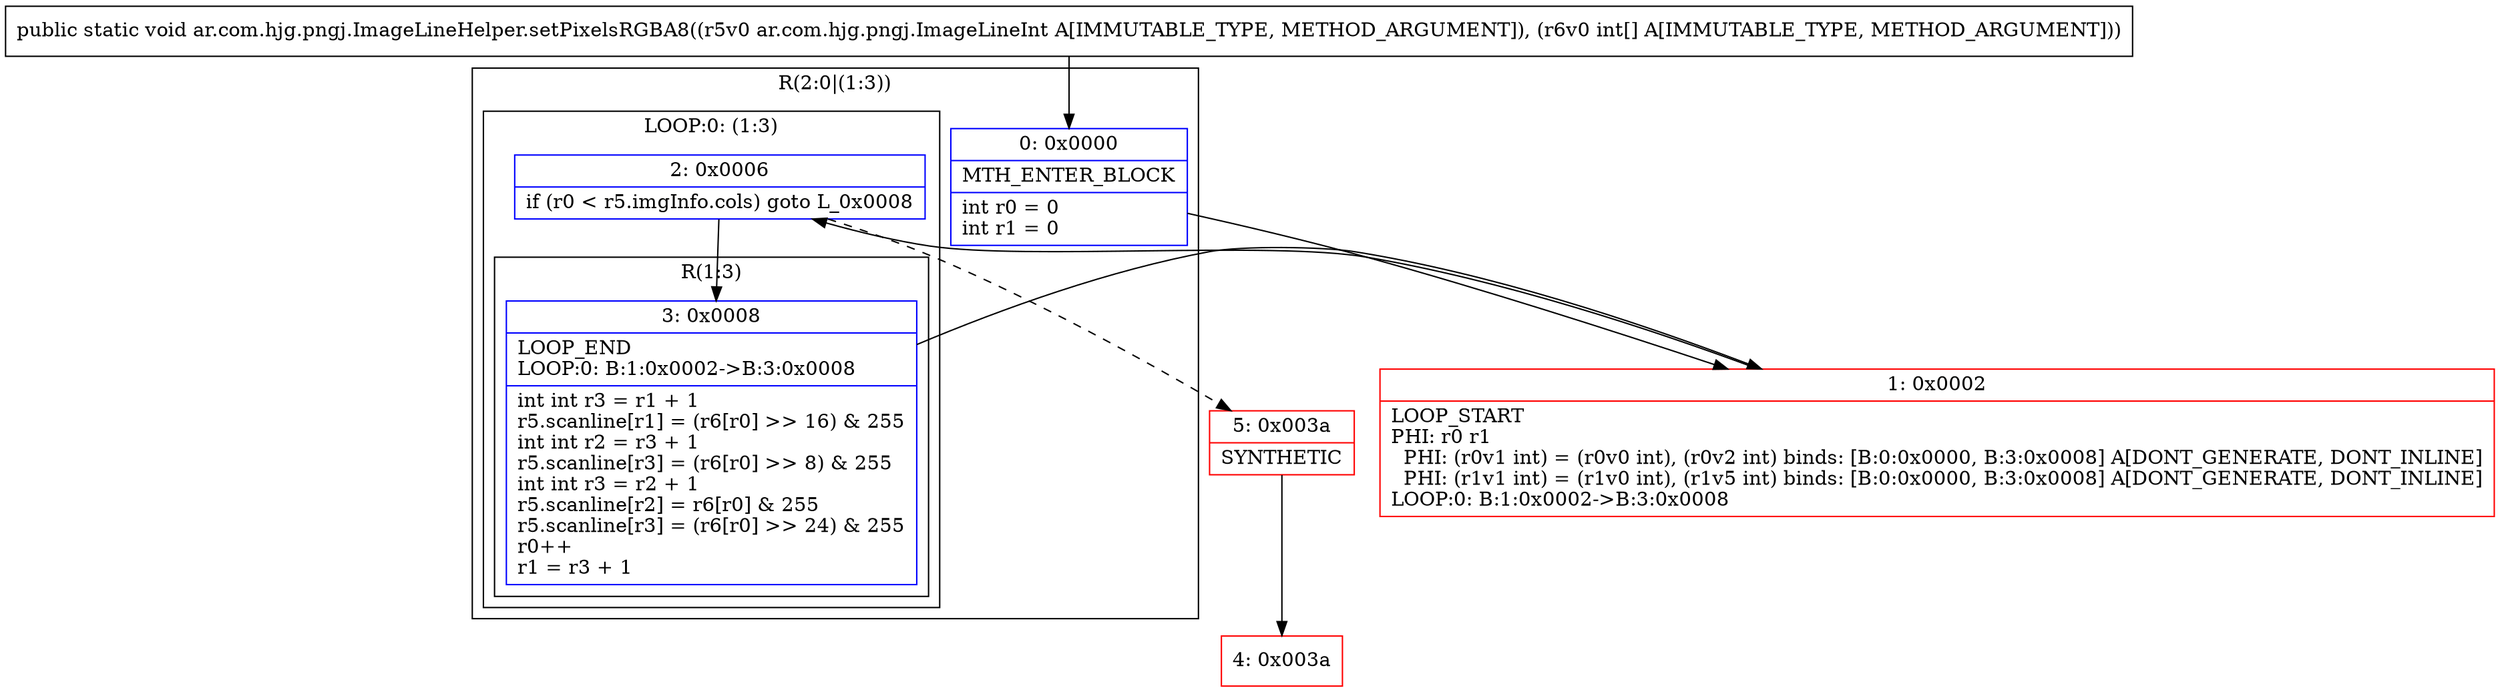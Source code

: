 digraph "CFG forar.com.hjg.pngj.ImageLineHelper.setPixelsRGBA8(Lar\/com\/hjg\/pngj\/ImageLineInt;[I)V" {
subgraph cluster_Region_1575134241 {
label = "R(2:0|(1:3))";
node [shape=record,color=blue];
Node_0 [shape=record,label="{0\:\ 0x0000|MTH_ENTER_BLOCK\l|int r0 = 0\lint r1 = 0\l}"];
subgraph cluster_LoopRegion_224055942 {
label = "LOOP:0: (1:3)";
node [shape=record,color=blue];
Node_2 [shape=record,label="{2\:\ 0x0006|if (r0 \< r5.imgInfo.cols) goto L_0x0008\l}"];
subgraph cluster_Region_1215191581 {
label = "R(1:3)";
node [shape=record,color=blue];
Node_3 [shape=record,label="{3\:\ 0x0008|LOOP_END\lLOOP:0: B:1:0x0002\-\>B:3:0x0008\l|int int r3 = r1 + 1\lr5.scanline[r1] = (r6[r0] \>\> 16) & 255\lint int r2 = r3 + 1\lr5.scanline[r3] = (r6[r0] \>\> 8) & 255\lint int r3 = r2 + 1\lr5.scanline[r2] = r6[r0] & 255\lr5.scanline[r3] = (r6[r0] \>\> 24) & 255\lr0++\lr1 = r3 + 1\l}"];
}
}
}
Node_1 [shape=record,color=red,label="{1\:\ 0x0002|LOOP_START\lPHI: r0 r1 \l  PHI: (r0v1 int) = (r0v0 int), (r0v2 int) binds: [B:0:0x0000, B:3:0x0008] A[DONT_GENERATE, DONT_INLINE]\l  PHI: (r1v1 int) = (r1v0 int), (r1v5 int) binds: [B:0:0x0000, B:3:0x0008] A[DONT_GENERATE, DONT_INLINE]\lLOOP:0: B:1:0x0002\-\>B:3:0x0008\l}"];
Node_4 [shape=record,color=red,label="{4\:\ 0x003a}"];
Node_5 [shape=record,color=red,label="{5\:\ 0x003a|SYNTHETIC\l}"];
MethodNode[shape=record,label="{public static void ar.com.hjg.pngj.ImageLineHelper.setPixelsRGBA8((r5v0 ar.com.hjg.pngj.ImageLineInt A[IMMUTABLE_TYPE, METHOD_ARGUMENT]), (r6v0 int[] A[IMMUTABLE_TYPE, METHOD_ARGUMENT])) }"];
MethodNode -> Node_0;
Node_0 -> Node_1;
Node_2 -> Node_3;
Node_2 -> Node_5[style=dashed];
Node_3 -> Node_1;
Node_1 -> Node_2;
Node_5 -> Node_4;
}

